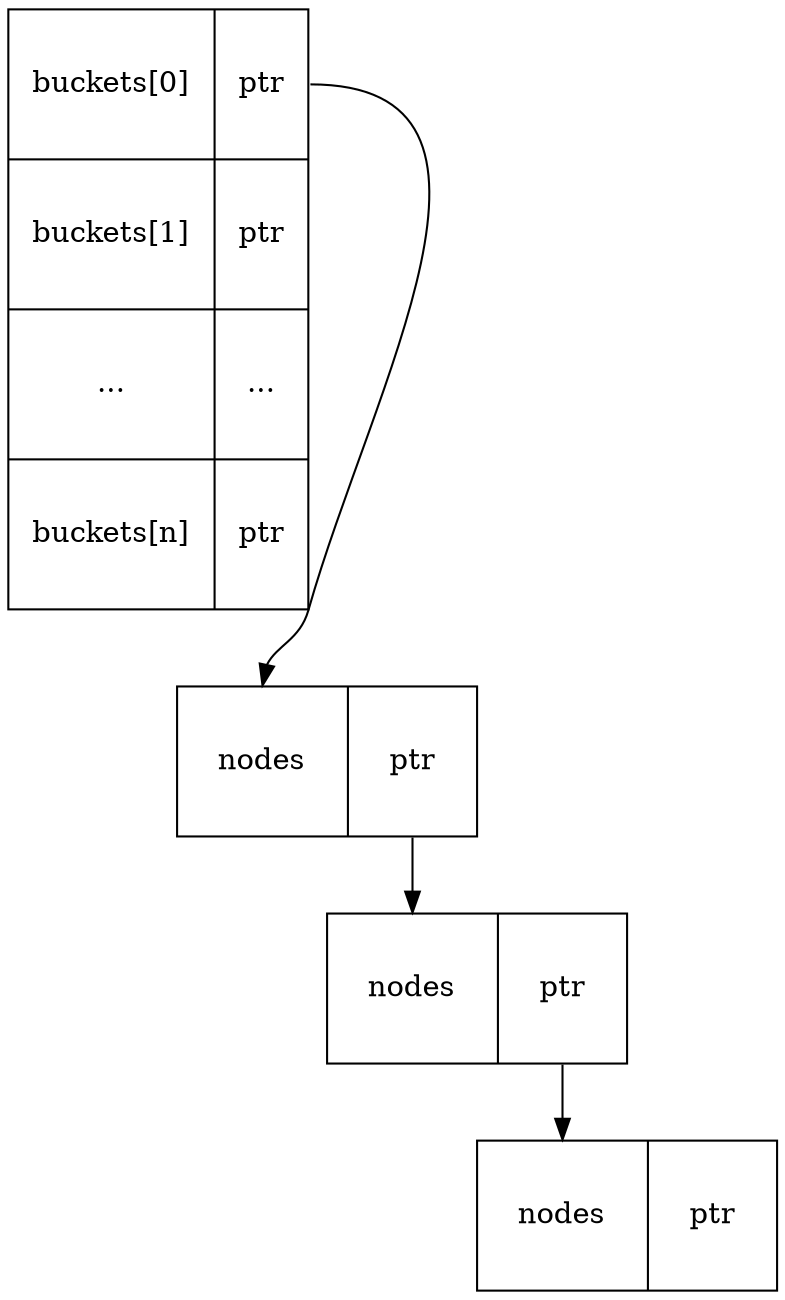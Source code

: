 digraph g {
    node [shape=record,height=4,width=2]
    node0[label="{<s>buckets[0]|buckets[1]|...|buckets[n]}|{<t>ptr|ptr|...|ptr}"];
    node [shape=record,height=1,width=2]
    key0[label="<t>nodes|<s>ptr"]
    key1[label="<t>nodes|<s>ptr"]
    key2[label="<t>nodes|<s>ptr"]
    "node0":t -> "key0":t
    "key0":s -> "key1":t
    "key1":s -> "key2":t
}
